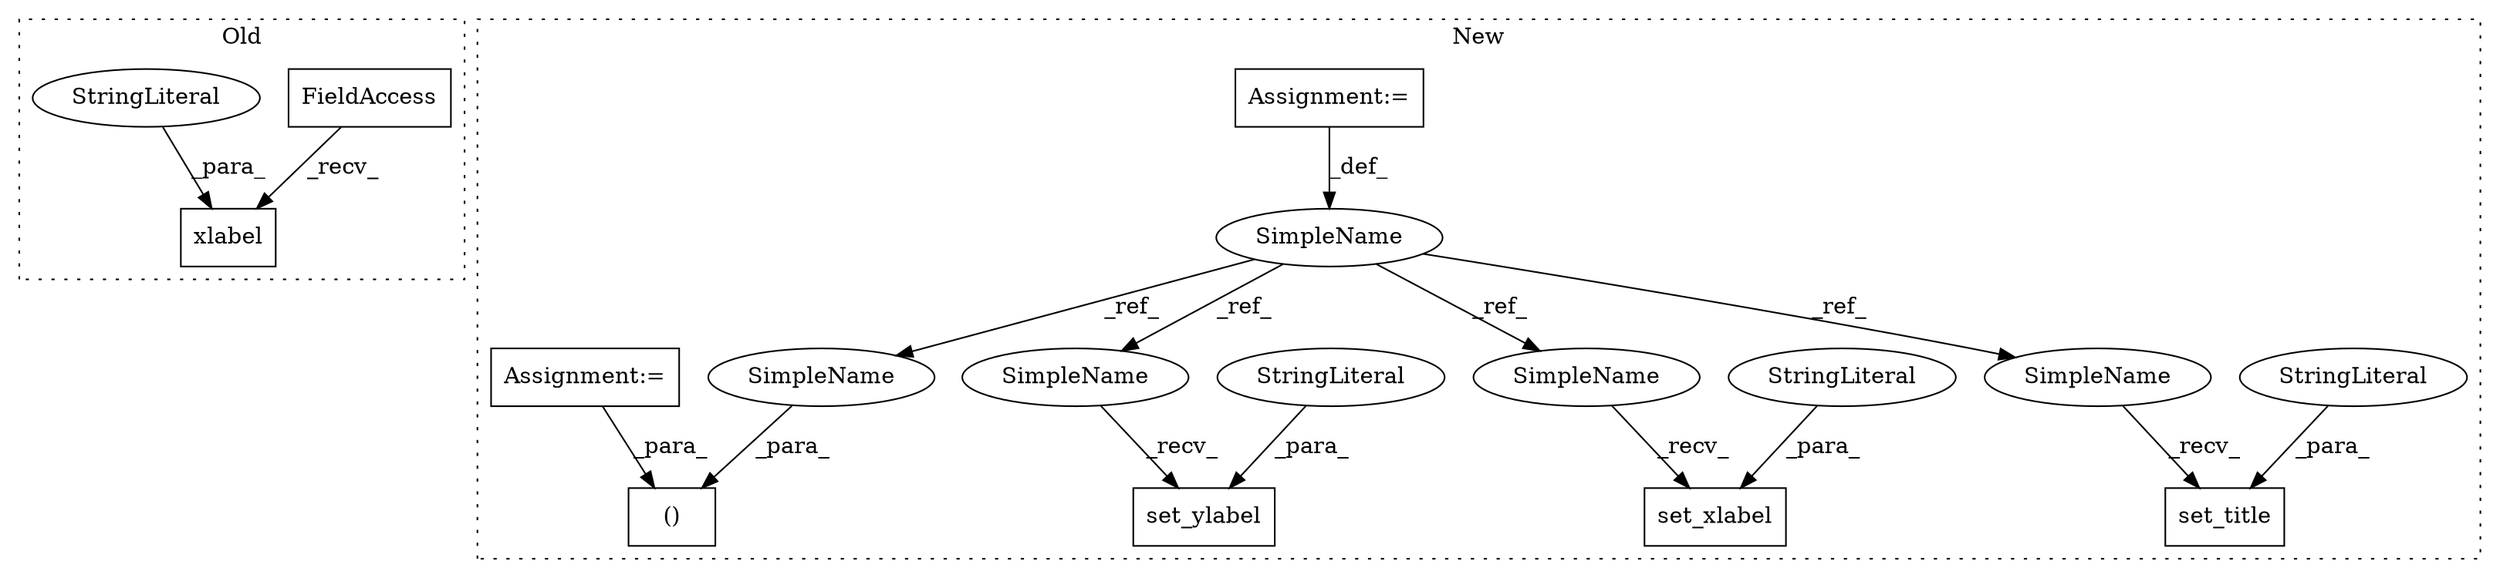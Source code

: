 digraph G {
subgraph cluster0 {
1 [label="xlabel" a="32" s="1263,1291" l="7,1" shape="box"];
3 [label="FieldAccess" a="22" s="1245" l="10" shape="box"];
4 [label="StringLiteral" a="45" s="1270" l="21" shape="ellipse"];
label = "Old";
style="dotted";
}
subgraph cluster1 {
2 [label="set_title" a="32" s="1893,1937" l="10,1" shape="box"];
5 [label="StringLiteral" a="45" s="1903" l="34" shape="ellipse"];
6 [label="Assignment:=" a="7" s="314" l="3" shape="box"];
7 [label="()" a="106" s="1507" l="20" shape="box"];
8 [label="Assignment:=" a="7" s="116" l="4" shape="box"];
9 [label="set_xlabel" a="32" s="1314,1346" l="11,1" shape="box"];
10 [label="StringLiteral" a="45" s="1325" l="21" shape="ellipse"];
11 [label="set_ylabel" a="32" s="1357,1393" l="11,1" shape="box"];
12 [label="StringLiteral" a="45" s="1368" l="25" shape="ellipse"];
13 [label="SimpleName" a="42" s="314" l="3" shape="ellipse"];
14 [label="SimpleName" a="42" s="1524" l="3" shape="ellipse"];
15 [label="SimpleName" a="42" s="1889" l="3" shape="ellipse"];
16 [label="SimpleName" a="42" s="1310" l="3" shape="ellipse"];
17 [label="SimpleName" a="42" s="1353" l="3" shape="ellipse"];
label = "New";
style="dotted";
}
3 -> 1 [label="_recv_"];
4 -> 1 [label="_para_"];
5 -> 2 [label="_para_"];
6 -> 13 [label="_def_"];
8 -> 7 [label="_para_"];
10 -> 9 [label="_para_"];
12 -> 11 [label="_para_"];
13 -> 15 [label="_ref_"];
13 -> 16 [label="_ref_"];
13 -> 14 [label="_ref_"];
13 -> 17 [label="_ref_"];
14 -> 7 [label="_para_"];
15 -> 2 [label="_recv_"];
16 -> 9 [label="_recv_"];
17 -> 11 [label="_recv_"];
}